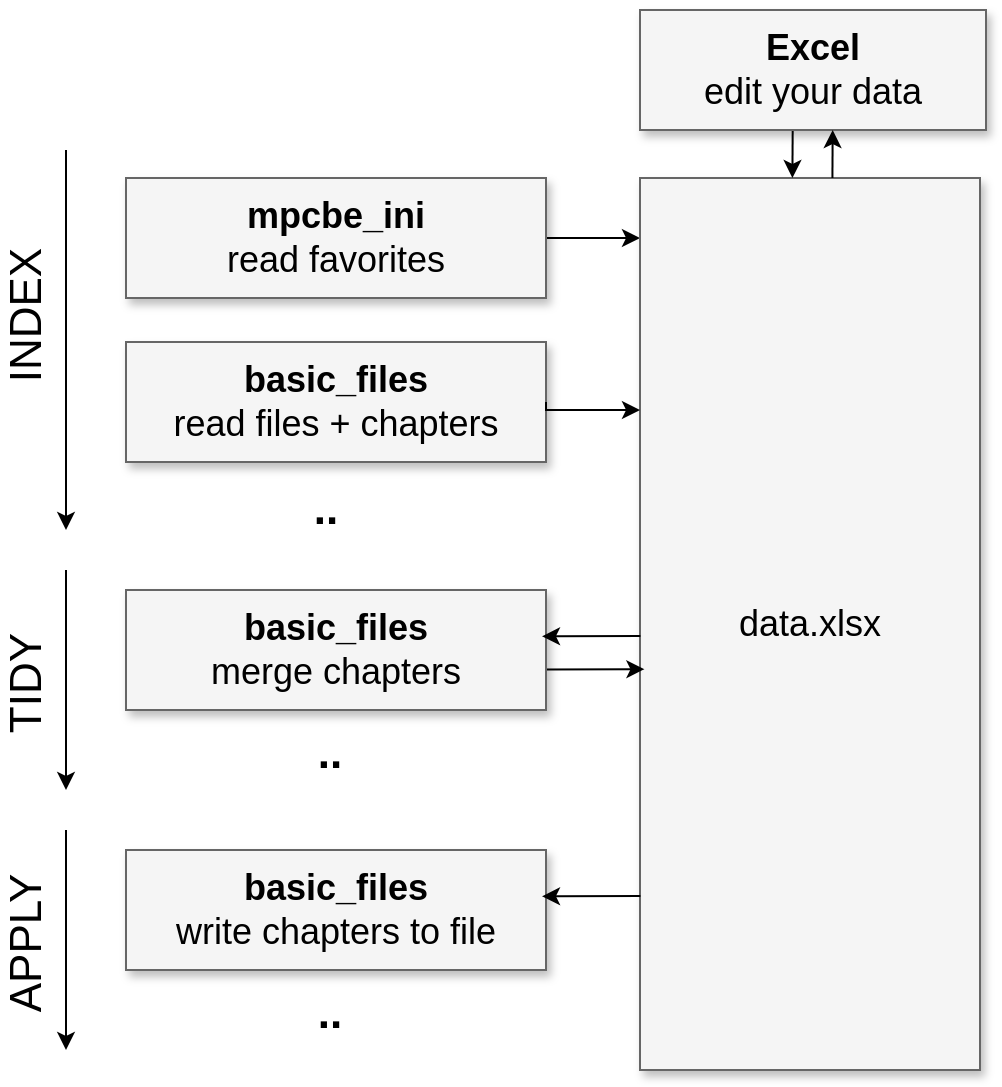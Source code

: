<mxfile version="19.0.3" type="device"><diagram name="Page-1" id="90a13364-a465-7bf4-72fc-28e22215d7a0"><mxGraphModel dx="1143" dy="743" grid="1" gridSize="10" guides="1" tooltips="1" connect="1" arrows="1" fold="1" page="1" pageScale="1.5" pageWidth="1169" pageHeight="826" background="none" math="0" shadow="0"><root><mxCell id="0" style=";html=1;"/><mxCell id="1" style=";html=1;" parent="0"/><mxCell id="3a17f1ce550125da-13" style="edgeStyle=elbowEdgeStyle;rounded=0;html=1;startArrow=classic;startFill=1;jettySize=auto;orthogonalLoop=1;fontSize=18;elbow=vertical;endArrow=none;endFill=0;" parent="1" source="3a17f1ce550125da-2" target="3a17f1ce550125da-4" edge="1"><mxGeometry relative="1" as="geometry"/></mxCell><mxCell id="3a17f1ce550125da-2" value="data.xlsx" style="whiteSpace=wrap;html=1;shadow=1;fontSize=18;fillColor=#f5f5f5;strokeColor=#666666;" parent="1" vertex="1"><mxGeometry x="787" y="454" width="170" height="446" as="geometry"/></mxCell><mxCell id="3a17f1ce550125da-4" value="&lt;b&gt;mpcbe_ini&lt;/b&gt;&lt;br&gt;read favorites" style="whiteSpace=wrap;html=1;shadow=1;fontSize=18;fillColor=#f5f5f5;strokeColor=#666666;" parent="1" vertex="1"><mxGeometry x="530" y="454" width="210" height="60" as="geometry"/></mxCell><mxCell id="VoAWzML1VPyEa8u6QOBo-1" value="" style="endArrow=classic;html=1;rounded=0;fontSize=15;horizontal=1;labelPosition=left;verticalLabelPosition=middle;align=right;verticalAlign=middle;" edge="1" parent="1"><mxGeometry width="50" height="50" relative="1" as="geometry"><mxPoint x="500" y="440" as="sourcePoint"/><mxPoint x="500" y="630" as="targetPoint"/></mxGeometry></mxCell><mxCell id="VoAWzML1VPyEa8u6QOBo-2" value="INDEX" style="edgeLabel;html=1;align=center;verticalAlign=middle;resizable=0;points=[];horizontal=0;fontSize=22;" vertex="1" connectable="0" parent="VoAWzML1VPyEa8u6QOBo-1"><mxGeometry x="-0.347" relative="1" as="geometry"><mxPoint x="-20" y="21" as="offset"/></mxGeometry></mxCell><mxCell id="VoAWzML1VPyEa8u6QOBo-3" value="&lt;b&gt;basic_files&lt;/b&gt;&lt;br&gt;read files + chapters" style="whiteSpace=wrap;html=1;shadow=1;fontSize=18;fillColor=#f5f5f5;strokeColor=#666666;" vertex="1" parent="1"><mxGeometry x="530" y="536" width="210" height="60" as="geometry"/></mxCell><mxCell id="VoAWzML1VPyEa8u6QOBo-6" style="edgeStyle=elbowEdgeStyle;rounded=0;html=1;startArrow=classic;startFill=1;jettySize=auto;orthogonalLoop=1;fontSize=18;elbow=vertical;endArrow=none;endFill=0;entryX=1;entryY=0.5;entryDx=0;entryDy=0;" edge="1" parent="1" source="3a17f1ce550125da-2" target="VoAWzML1VPyEa8u6QOBo-3"><mxGeometry relative="1" as="geometry"><mxPoint x="787" y="484" as="sourcePoint"/><mxPoint x="740" y="484" as="targetPoint"/><Array as="points"><mxPoint x="770" y="570"/></Array></mxGeometry></mxCell><mxCell id="VoAWzML1VPyEa8u6QOBo-7" value=".." style="text;html=1;strokeColor=none;fillColor=none;align=center;verticalAlign=middle;whiteSpace=wrap;rounded=0;fontSize=22;fontStyle=1" vertex="1" parent="1"><mxGeometry x="600" y="605" width="60" height="30" as="geometry"/></mxCell><mxCell id="VoAWzML1VPyEa8u6QOBo-8" value="" style="endArrow=classic;html=1;rounded=0;fontSize=15;horizontal=1;labelPosition=left;verticalLabelPosition=middle;align=right;verticalAlign=middle;" edge="1" parent="1"><mxGeometry width="50" height="50" relative="1" as="geometry"><mxPoint x="500" y="650" as="sourcePoint"/><mxPoint x="500" y="760" as="targetPoint"/></mxGeometry></mxCell><mxCell id="VoAWzML1VPyEa8u6QOBo-9" value="TIDY" style="edgeLabel;html=1;align=center;verticalAlign=middle;resizable=0;points=[];horizontal=0;fontSize=22;" vertex="1" connectable="0" parent="VoAWzML1VPyEa8u6QOBo-8"><mxGeometry x="-0.347" relative="1" as="geometry"><mxPoint x="-20" y="21" as="offset"/></mxGeometry></mxCell><mxCell id="VoAWzML1VPyEa8u6QOBo-12" style="edgeStyle=none;rounded=0;orthogonalLoop=1;jettySize=auto;html=1;entryX=0.013;entryY=0.409;entryDx=0;entryDy=0;entryPerimeter=0;fontSize=22;startArrow=none;startFill=0;endArrow=classic;endFill=1;" edge="1" parent="1"><mxGeometry relative="1" as="geometry"><mxPoint x="740" y="699.717" as="sourcePoint"/><mxPoint x="789.21" y="699.584" as="targetPoint"/></mxGeometry></mxCell><mxCell id="VoAWzML1VPyEa8u6QOBo-10" value="&lt;b&gt;basic_files&lt;/b&gt;&lt;br&gt;merge chapters" style="whiteSpace=wrap;html=1;shadow=1;fontSize=18;fillColor=#f5f5f5;strokeColor=#666666;" vertex="1" parent="1"><mxGeometry x="530" y="660" width="210" height="60" as="geometry"/></mxCell><mxCell id="VoAWzML1VPyEa8u6QOBo-11" value=".." style="text;html=1;strokeColor=none;fillColor=none;align=center;verticalAlign=middle;whiteSpace=wrap;rounded=0;fontSize=22;fontStyle=1" vertex="1" parent="1"><mxGeometry x="602" y="727" width="60" height="30" as="geometry"/></mxCell><mxCell id="VoAWzML1VPyEa8u6QOBo-14" style="edgeStyle=none;rounded=0;orthogonalLoop=1;jettySize=auto;html=1;entryX=0.013;entryY=0.409;entryDx=0;entryDy=0;entryPerimeter=0;fontSize=22;startArrow=none;startFill=0;endArrow=classic;endFill=1;" edge="1" parent="1"><mxGeometry relative="1" as="geometry"><mxPoint x="787.21" y="683.004" as="sourcePoint"/><mxPoint x="738" y="683.137" as="targetPoint"/></mxGeometry></mxCell><mxCell id="VoAWzML1VPyEa8u6QOBo-16" value="" style="endArrow=classic;html=1;rounded=0;fontSize=15;horizontal=1;labelPosition=left;verticalLabelPosition=middle;align=right;verticalAlign=middle;" edge="1" parent="1"><mxGeometry width="50" height="50" relative="1" as="geometry"><mxPoint x="500" y="780" as="sourcePoint"/><mxPoint x="500" y="890" as="targetPoint"/></mxGeometry></mxCell><mxCell id="VoAWzML1VPyEa8u6QOBo-17" value="APPLY" style="edgeLabel;html=1;align=center;verticalAlign=middle;resizable=0;points=[];horizontal=0;fontSize=22;" vertex="1" connectable="0" parent="VoAWzML1VPyEa8u6QOBo-16"><mxGeometry x="-0.347" relative="1" as="geometry"><mxPoint x="-20" y="21" as="offset"/></mxGeometry></mxCell><mxCell id="VoAWzML1VPyEa8u6QOBo-18" value="&lt;b&gt;basic_files&lt;/b&gt;&lt;br&gt;write chapters to file" style="whiteSpace=wrap;html=1;shadow=1;fontSize=18;fillColor=#f5f5f5;strokeColor=#666666;" vertex="1" parent="1"><mxGeometry x="530" y="790" width="210" height="60" as="geometry"/></mxCell><mxCell id="VoAWzML1VPyEa8u6QOBo-19" value=".." style="text;html=1;strokeColor=none;fillColor=none;align=center;verticalAlign=middle;whiteSpace=wrap;rounded=0;fontSize=22;fontStyle=1" vertex="1" parent="1"><mxGeometry x="602" y="857" width="60" height="30" as="geometry"/></mxCell><mxCell id="VoAWzML1VPyEa8u6QOBo-20" style="edgeStyle=none;rounded=0;orthogonalLoop=1;jettySize=auto;html=1;entryX=0.013;entryY=0.409;entryDx=0;entryDy=0;entryPerimeter=0;fontSize=22;startArrow=none;startFill=0;endArrow=classic;endFill=1;" edge="1" parent="1"><mxGeometry relative="1" as="geometry"><mxPoint x="787.21" y="813.004" as="sourcePoint"/><mxPoint x="738" y="813.137" as="targetPoint"/></mxGeometry></mxCell><mxCell id="VoAWzML1VPyEa8u6QOBo-23" value="" style="edgeStyle=none;rounded=0;orthogonalLoop=1;jettySize=auto;html=1;fontSize=22;startArrow=none;startFill=0;endArrow=classic;endFill=1;" edge="1" parent="1"><mxGeometry relative="1" as="geometry"><mxPoint x="863.338" y="430" as="sourcePoint"/><mxPoint x="863.208" y="454" as="targetPoint"/></mxGeometry></mxCell><mxCell id="VoAWzML1VPyEa8u6QOBo-21" value="&lt;b&gt;Excel&lt;/b&gt;&lt;br&gt;edit your data" style="whiteSpace=wrap;html=1;shadow=1;fontSize=18;fillColor=#f5f5f5;strokeColor=#666666;" vertex="1" parent="1"><mxGeometry x="787" y="370" width="173" height="60" as="geometry"/></mxCell><mxCell id="VoAWzML1VPyEa8u6QOBo-24" value="" style="edgeStyle=none;rounded=0;orthogonalLoop=1;jettySize=auto;html=1;fontSize=22;startArrow=none;startFill=0;endArrow=classic;endFill=1;" edge="1" parent="1"><mxGeometry relative="1" as="geometry"><mxPoint x="883.208" y="454" as="sourcePoint"/><mxPoint x="883.338" y="430" as="targetPoint"/></mxGeometry></mxCell></root></mxGraphModel></diagram></mxfile>